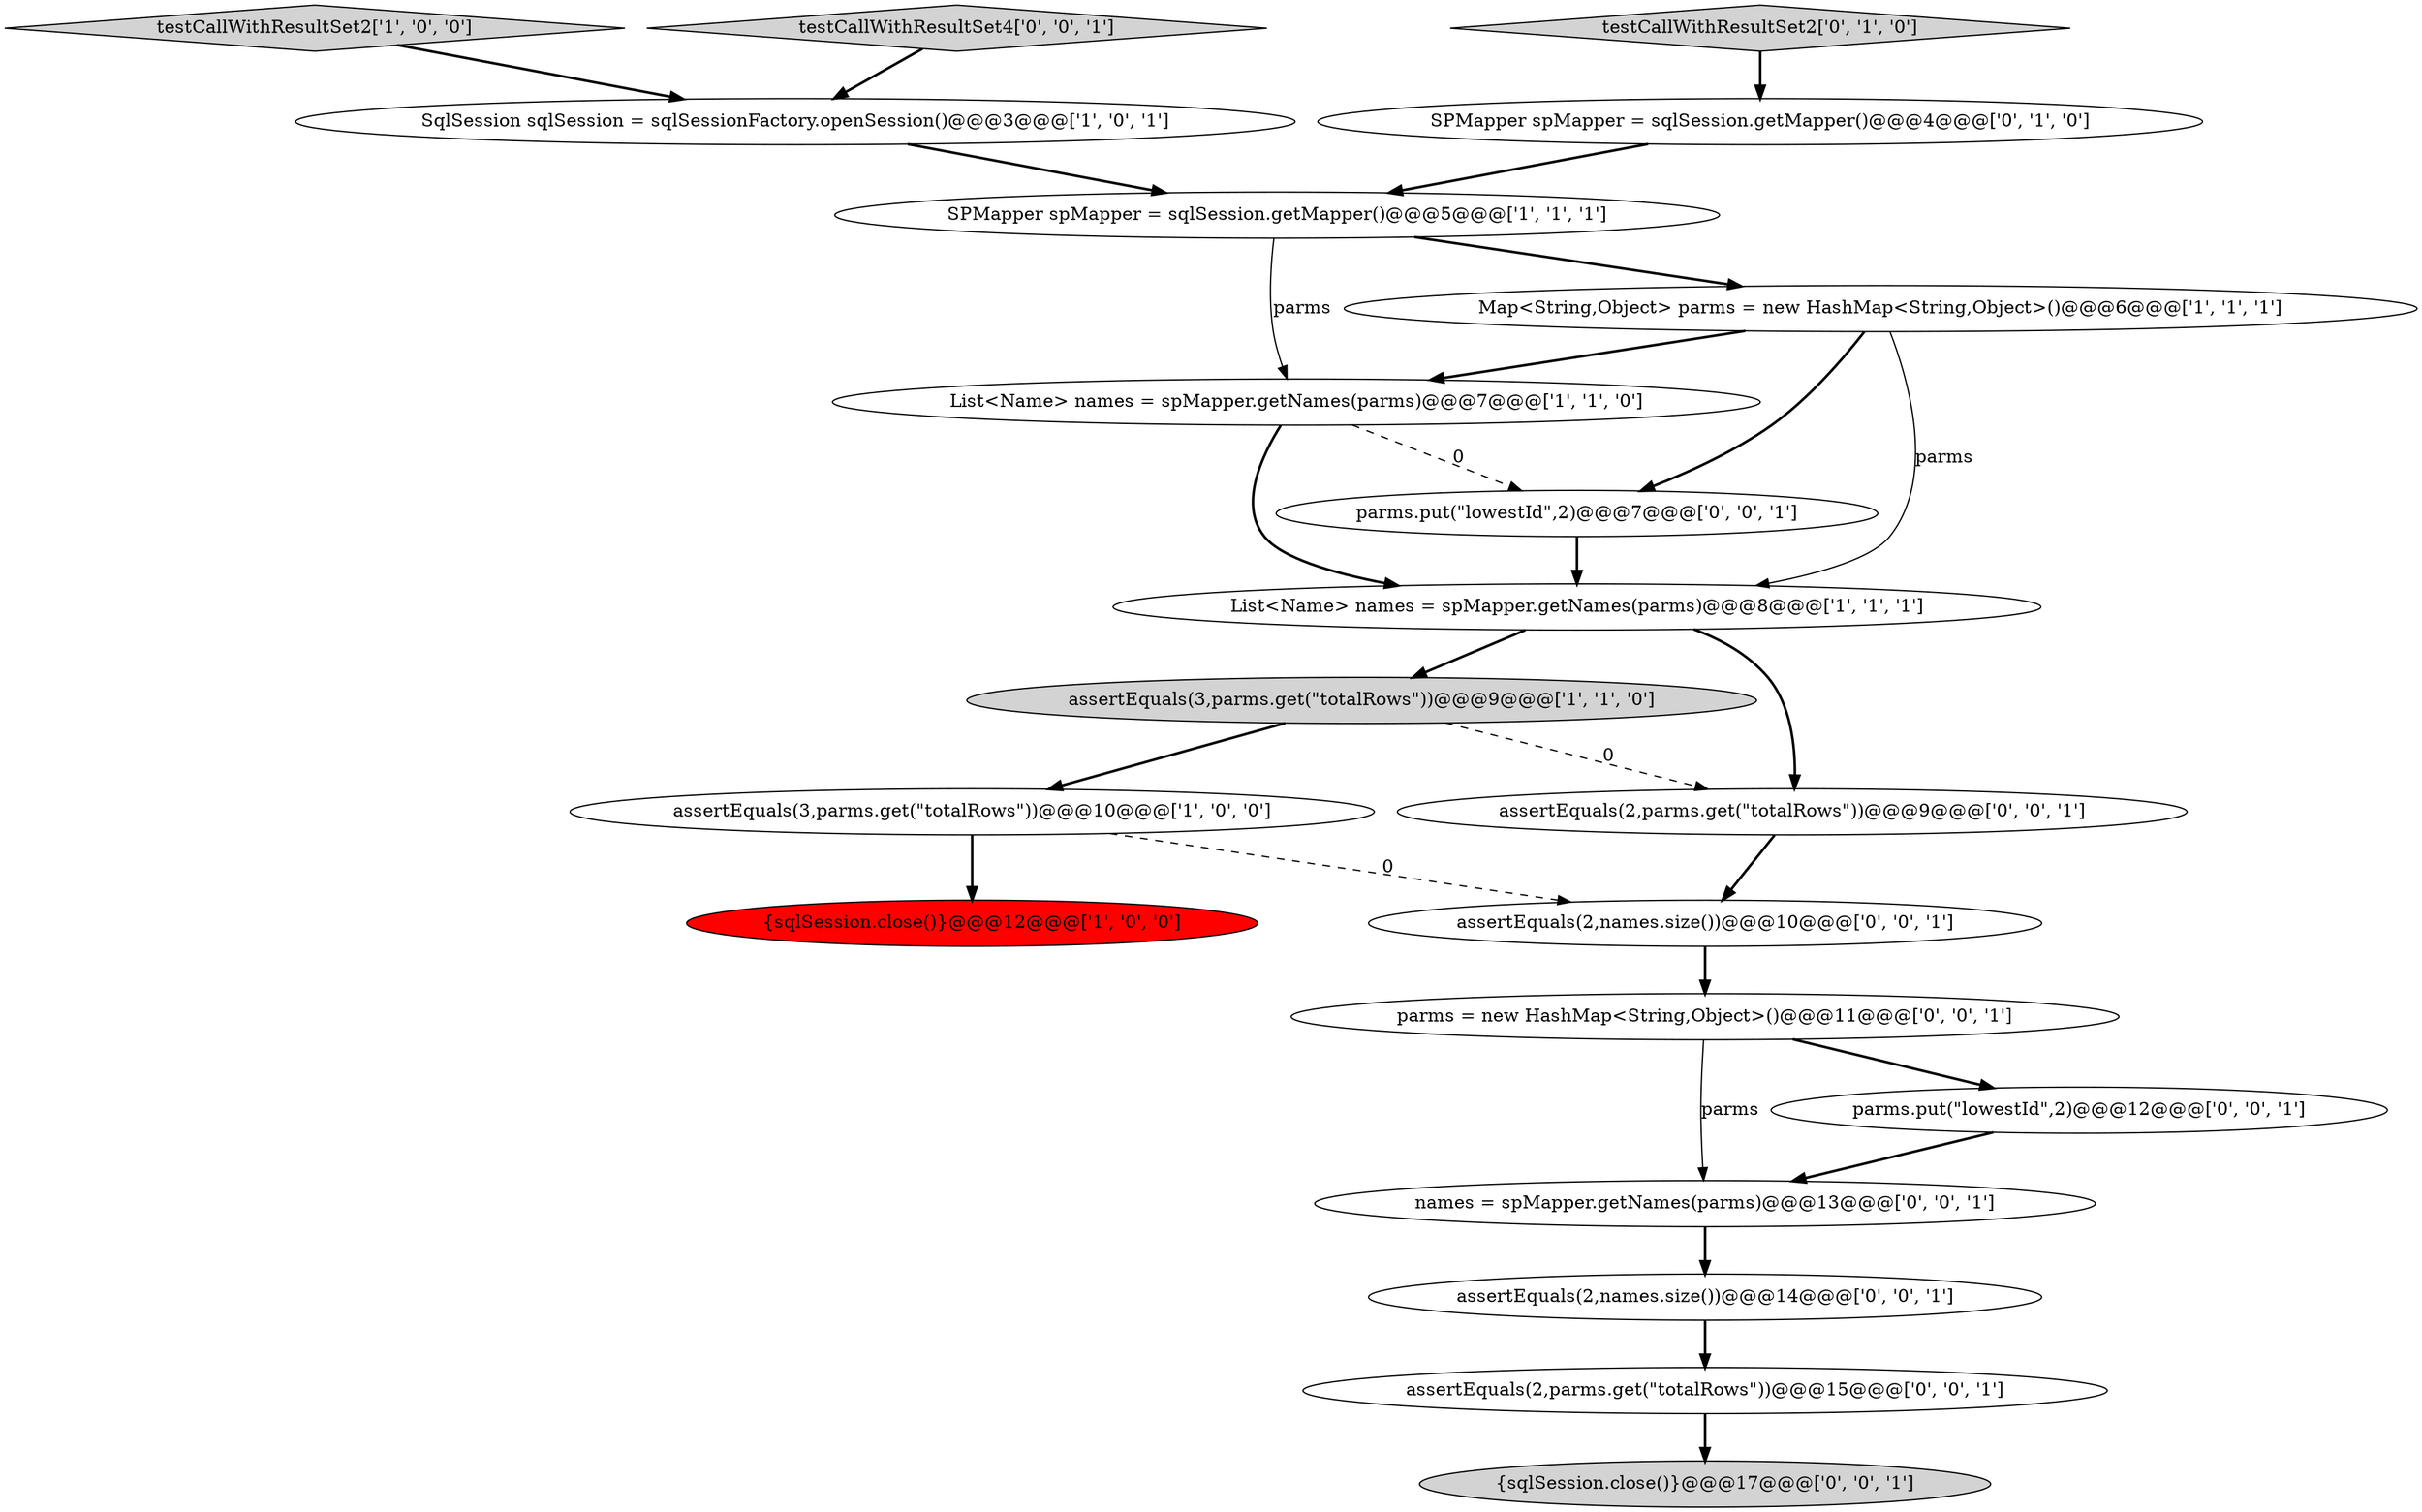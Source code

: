 digraph {
1 [style = filled, label = "assertEquals(3,parms.get(\"totalRows\"))@@@10@@@['1', '0', '0']", fillcolor = white, shape = ellipse image = "AAA0AAABBB1BBB"];
4 [style = filled, label = "assertEquals(3,parms.get(\"totalRows\"))@@@9@@@['1', '1', '0']", fillcolor = lightgray, shape = ellipse image = "AAA0AAABBB1BBB"];
3 [style = filled, label = "SqlSession sqlSession = sqlSessionFactory.openSession()@@@3@@@['1', '0', '1']", fillcolor = white, shape = ellipse image = "AAA0AAABBB1BBB"];
10 [style = filled, label = "testCallWithResultSet2['0', '1', '0']", fillcolor = lightgray, shape = diamond image = "AAA0AAABBB2BBB"];
19 [style = filled, label = "testCallWithResultSet4['0', '0', '1']", fillcolor = lightgray, shape = diamond image = "AAA0AAABBB3BBB"];
14 [style = filled, label = "assertEquals(2,parms.get(\"totalRows\"))@@@15@@@['0', '0', '1']", fillcolor = white, shape = ellipse image = "AAA0AAABBB3BBB"];
16 [style = filled, label = "assertEquals(2,names.size())@@@14@@@['0', '0', '1']", fillcolor = white, shape = ellipse image = "AAA0AAABBB3BBB"];
20 [style = filled, label = "{sqlSession.close()}@@@17@@@['0', '0', '1']", fillcolor = lightgray, shape = ellipse image = "AAA0AAABBB3BBB"];
6 [style = filled, label = "List<Name> names = spMapper.getNames(parms)@@@8@@@['1', '1', '1']", fillcolor = white, shape = ellipse image = "AAA0AAABBB1BBB"];
17 [style = filled, label = "assertEquals(2,parms.get(\"totalRows\"))@@@9@@@['0', '0', '1']", fillcolor = white, shape = ellipse image = "AAA0AAABBB3BBB"];
9 [style = filled, label = "SPMapper spMapper = sqlSession.getMapper()@@@4@@@['0', '1', '0']", fillcolor = white, shape = ellipse image = "AAA0AAABBB2BBB"];
12 [style = filled, label = "names = spMapper.getNames(parms)@@@13@@@['0', '0', '1']", fillcolor = white, shape = ellipse image = "AAA0AAABBB3BBB"];
5 [style = filled, label = "List<Name> names = spMapper.getNames(parms)@@@7@@@['1', '1', '0']", fillcolor = white, shape = ellipse image = "AAA0AAABBB1BBB"];
15 [style = filled, label = "assertEquals(2,names.size())@@@10@@@['0', '0', '1']", fillcolor = white, shape = ellipse image = "AAA0AAABBB3BBB"];
13 [style = filled, label = "parms.put(\"lowestId\",2)@@@7@@@['0', '0', '1']", fillcolor = white, shape = ellipse image = "AAA0AAABBB3BBB"];
2 [style = filled, label = "testCallWithResultSet2['1', '0', '0']", fillcolor = lightgray, shape = diamond image = "AAA0AAABBB1BBB"];
8 [style = filled, label = "{sqlSession.close()}@@@12@@@['1', '0', '0']", fillcolor = red, shape = ellipse image = "AAA1AAABBB1BBB"];
11 [style = filled, label = "parms.put(\"lowestId\",2)@@@12@@@['0', '0', '1']", fillcolor = white, shape = ellipse image = "AAA0AAABBB3BBB"];
7 [style = filled, label = "Map<String,Object> parms = new HashMap<String,Object>()@@@6@@@['1', '1', '1']", fillcolor = white, shape = ellipse image = "AAA0AAABBB1BBB"];
18 [style = filled, label = "parms = new HashMap<String,Object>()@@@11@@@['0', '0', '1']", fillcolor = white, shape = ellipse image = "AAA0AAABBB3BBB"];
0 [style = filled, label = "SPMapper spMapper = sqlSession.getMapper()@@@5@@@['1', '1', '1']", fillcolor = white, shape = ellipse image = "AAA0AAABBB1BBB"];
7->13 [style = bold, label=""];
6->17 [style = bold, label=""];
5->13 [style = dashed, label="0"];
1->8 [style = bold, label=""];
9->0 [style = bold, label=""];
4->17 [style = dashed, label="0"];
1->15 [style = dashed, label="0"];
2->3 [style = bold, label=""];
18->11 [style = bold, label=""];
11->12 [style = bold, label=""];
12->16 [style = bold, label=""];
15->18 [style = bold, label=""];
3->0 [style = bold, label=""];
0->7 [style = bold, label=""];
6->4 [style = bold, label=""];
7->5 [style = bold, label=""];
18->12 [style = solid, label="parms"];
5->6 [style = bold, label=""];
7->6 [style = solid, label="parms"];
17->15 [style = bold, label=""];
16->14 [style = bold, label=""];
0->5 [style = solid, label="parms"];
4->1 [style = bold, label=""];
10->9 [style = bold, label=""];
13->6 [style = bold, label=""];
19->3 [style = bold, label=""];
14->20 [style = bold, label=""];
}
